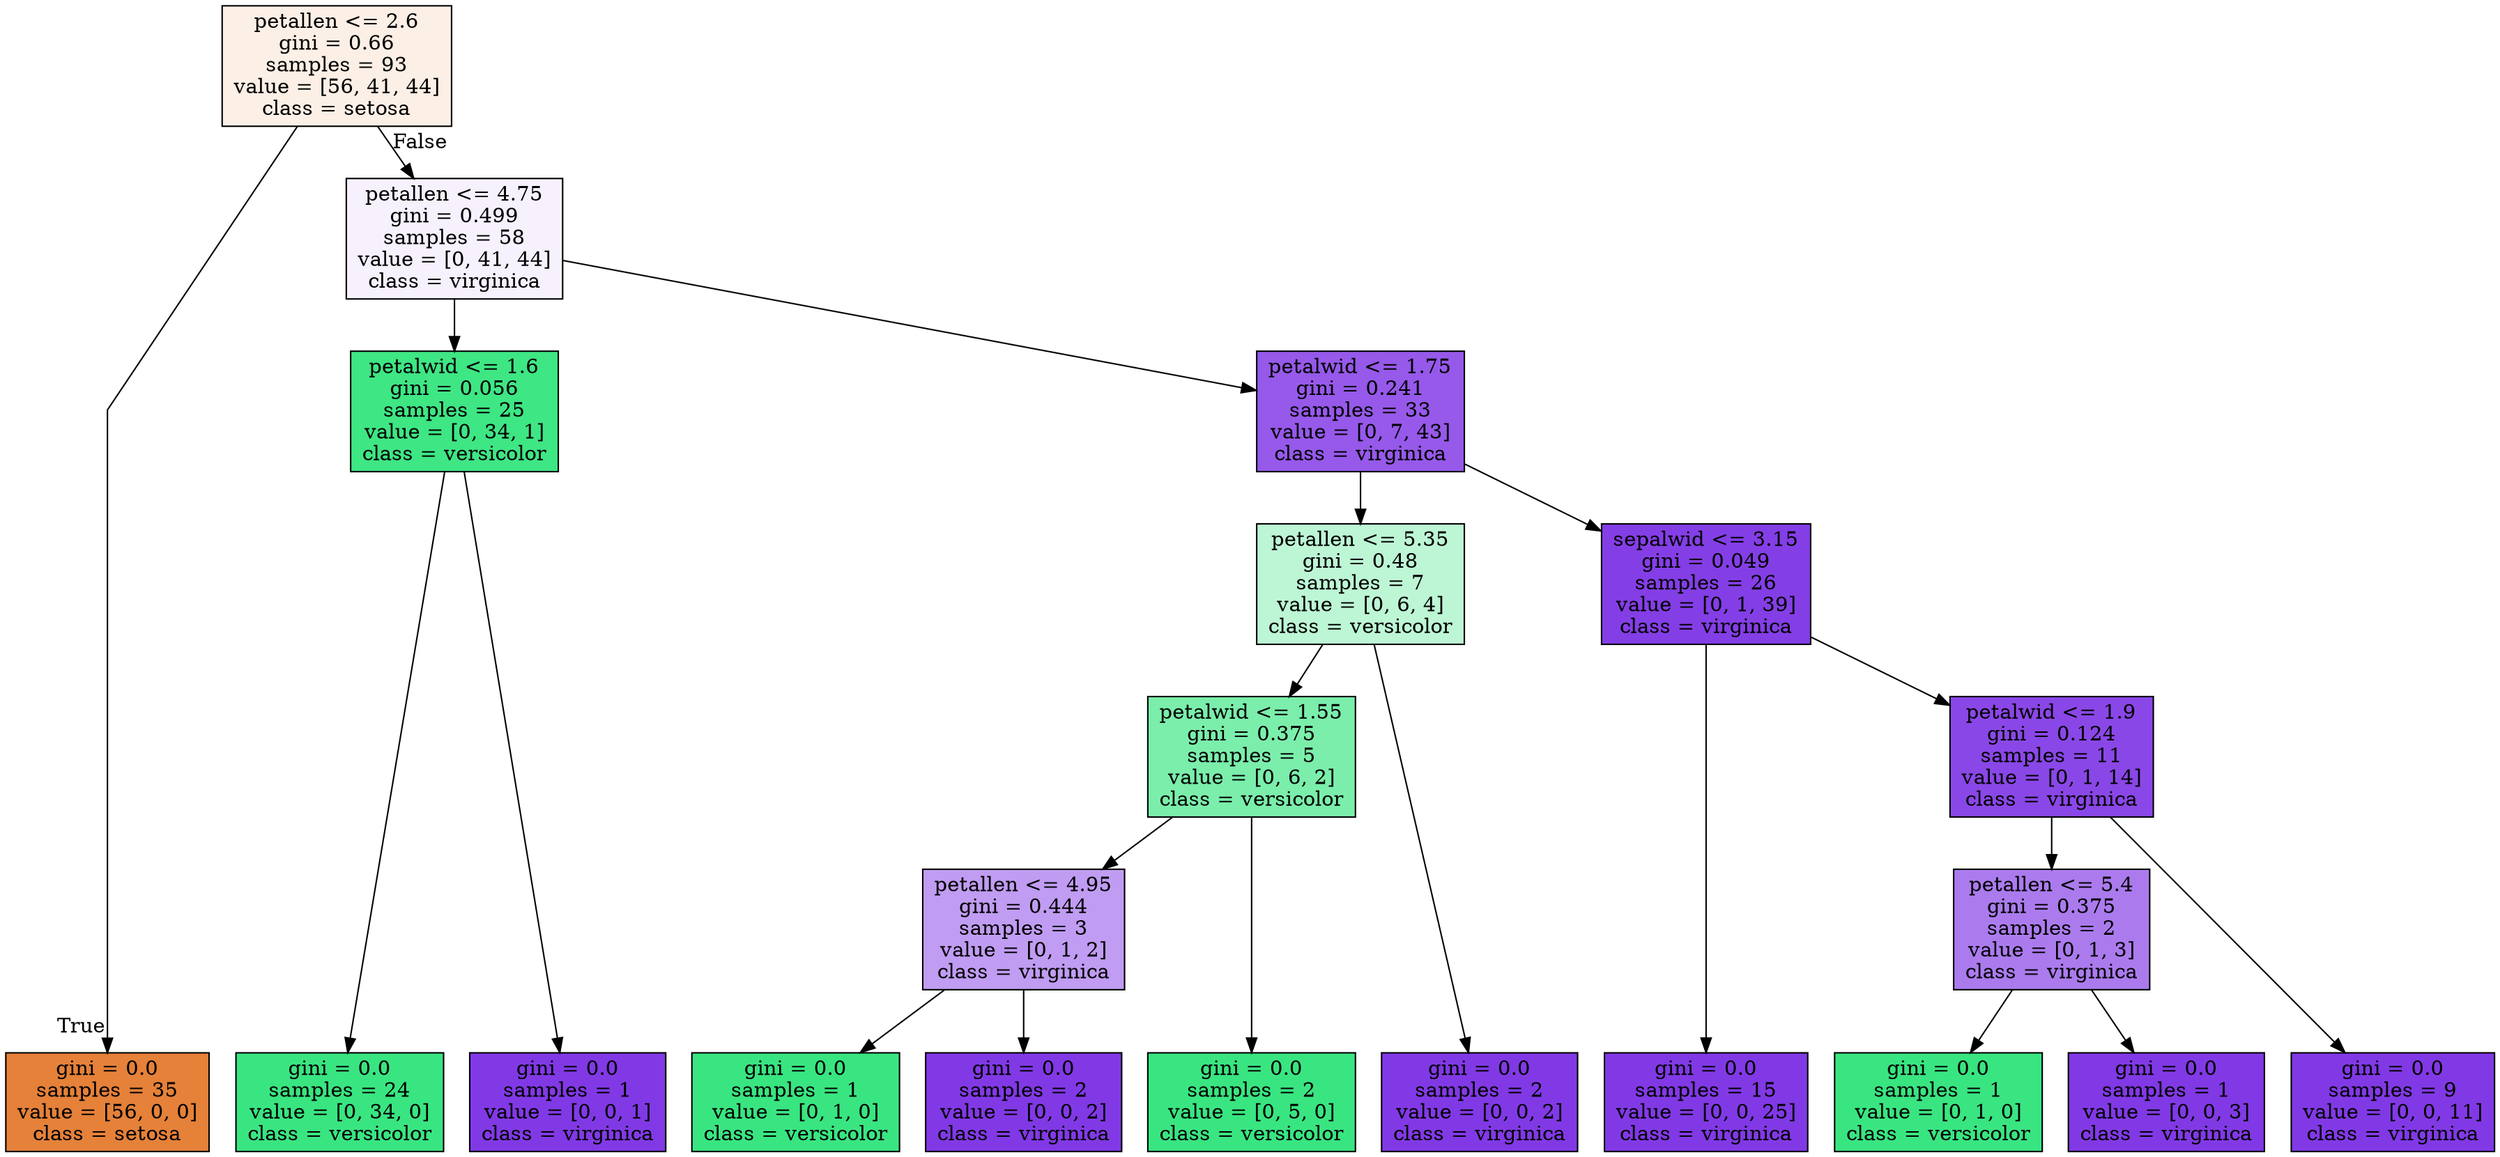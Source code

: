 digraph Tree {
node [shape=box, style="filled", color="black"] ;
graph [ranksep=equally, splines=polyline] ;
0 [label="petallen <= 2.6\ngini = 0.66\nsamples = 93\nvalue = [56, 41, 44]\nclass = setosa", fillcolor="#e5813920"] ;
1 [label="gini = 0.0\nsamples = 35\nvalue = [56, 0, 0]\nclass = setosa", fillcolor="#e58139ff"] ;
0 -> 1 [labeldistance=2.5, labelangle=45, headlabel="True"] ;
2 [label="petallen <= 4.75\ngini = 0.499\nsamples = 58\nvalue = [0, 41, 44]\nclass = virginica", fillcolor="#8139e511"] ;
0 -> 2 [labeldistance=2.5, labelangle=-45, headlabel="False"] ;
3 [label="petalwid <= 1.6\ngini = 0.056\nsamples = 25\nvalue = [0, 34, 1]\nclass = versicolor", fillcolor="#39e581f8"] ;
2 -> 3 ;
4 [label="gini = 0.0\nsamples = 24\nvalue = [0, 34, 0]\nclass = versicolor", fillcolor="#39e581ff"] ;
3 -> 4 ;
5 [label="gini = 0.0\nsamples = 1\nvalue = [0, 0, 1]\nclass = virginica", fillcolor="#8139e5ff"] ;
3 -> 5 ;
6 [label="petalwid <= 1.75\ngini = 0.241\nsamples = 33\nvalue = [0, 7, 43]\nclass = virginica", fillcolor="#8139e5d5"] ;
2 -> 6 ;
7 [label="petallen <= 5.35\ngini = 0.48\nsamples = 7\nvalue = [0, 6, 4]\nclass = versicolor", fillcolor="#39e58155"] ;
6 -> 7 ;
8 [label="petalwid <= 1.55\ngini = 0.375\nsamples = 5\nvalue = [0, 6, 2]\nclass = versicolor", fillcolor="#39e581aa"] ;
7 -> 8 ;
9 [label="petallen <= 4.95\ngini = 0.444\nsamples = 3\nvalue = [0, 1, 2]\nclass = virginica", fillcolor="#8139e57f"] ;
8 -> 9 ;
10 [label="gini = 0.0\nsamples = 1\nvalue = [0, 1, 0]\nclass = versicolor", fillcolor="#39e581ff"] ;
9 -> 10 ;
11 [label="gini = 0.0\nsamples = 2\nvalue = [0, 0, 2]\nclass = virginica", fillcolor="#8139e5ff"] ;
9 -> 11 ;
12 [label="gini = 0.0\nsamples = 2\nvalue = [0, 5, 0]\nclass = versicolor", fillcolor="#39e581ff"] ;
8 -> 12 ;
13 [label="gini = 0.0\nsamples = 2\nvalue = [0, 0, 2]\nclass = virginica", fillcolor="#8139e5ff"] ;
7 -> 13 ;
14 [label="sepalwid <= 3.15\ngini = 0.049\nsamples = 26\nvalue = [0, 1, 39]\nclass = virginica", fillcolor="#8139e5f8"] ;
6 -> 14 ;
15 [label="gini = 0.0\nsamples = 15\nvalue = [0, 0, 25]\nclass = virginica", fillcolor="#8139e5ff"] ;
14 -> 15 ;
16 [label="petalwid <= 1.9\ngini = 0.124\nsamples = 11\nvalue = [0, 1, 14]\nclass = virginica", fillcolor="#8139e5ed"] ;
14 -> 16 ;
17 [label="petallen <= 5.4\ngini = 0.375\nsamples = 2\nvalue = [0, 1, 3]\nclass = virginica", fillcolor="#8139e5aa"] ;
16 -> 17 ;
18 [label="gini = 0.0\nsamples = 1\nvalue = [0, 1, 0]\nclass = versicolor", fillcolor="#39e581ff"] ;
17 -> 18 ;
19 [label="gini = 0.0\nsamples = 1\nvalue = [0, 0, 3]\nclass = virginica", fillcolor="#8139e5ff"] ;
17 -> 19 ;
20 [label="gini = 0.0\nsamples = 9\nvalue = [0, 0, 11]\nclass = virginica", fillcolor="#8139e5ff"] ;
16 -> 20 ;
{rank=same ; 0} ;
{rank=same ; 2} ;
{rank=same ; 3; 6} ;
{rank=same ; 7; 14} ;
{rank=same ; 8; 16} ;
{rank=same ; 9; 17} ;
{rank=same ; 1; 4; 5; 10; 11; 12; 13; 15; 18; 19; 20} ;
}